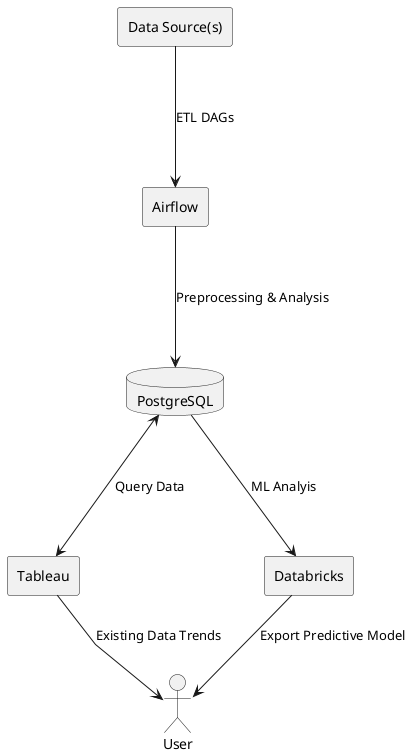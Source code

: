 @startuml dataPipeline

skinparam linetype polyline
skinparam nodesep 100

actor User

rectangle Sources as "Data Source(s)"
rectangle ETL as "Airflow"
database DW as "PostgreSQL"
rectangle BI as "Tableau"
rectangle ML as "Databricks"

Sources ---> ETL : "ETL DAGs"
ETL ---> DW : "Preprocessing & Analysis"
DW <---> BI : "Query Data"
DW ---> ML : "ML Analyis"
BI --> User : "Existing Data Trends"
ML --> User : "Export Predictive Model"

@enduml